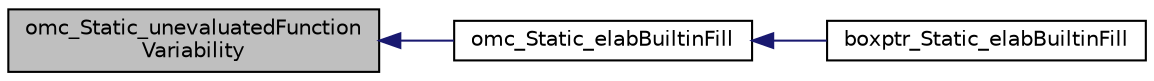 digraph "omc_Static_unevaluatedFunctionVariability"
{
  edge [fontname="Helvetica",fontsize="10",labelfontname="Helvetica",labelfontsize="10"];
  node [fontname="Helvetica",fontsize="10",shape=record];
  rankdir="LR";
  Node30338 [label="omc_Static_unevaluatedFunction\lVariability",height=0.2,width=0.4,color="black", fillcolor="grey75", style="filled", fontcolor="black"];
  Node30338 -> Node30339 [dir="back",color="midnightblue",fontsize="10",style="solid",fontname="Helvetica"];
  Node30339 [label="omc_Static_elabBuiltinFill",height=0.2,width=0.4,color="black", fillcolor="white", style="filled",URL="$d0/d86/_static_8c.html#aa2039d26696e6b05f40736886eb2a36c"];
  Node30339 -> Node30340 [dir="back",color="midnightblue",fontsize="10",style="solid",fontname="Helvetica"];
  Node30340 [label="boxptr_Static_elabBuiltinFill",height=0.2,width=0.4,color="black", fillcolor="white", style="filled",URL="$d0/d86/_static_8c.html#a932c63b381f471e576ff359b3d739e50"];
}
